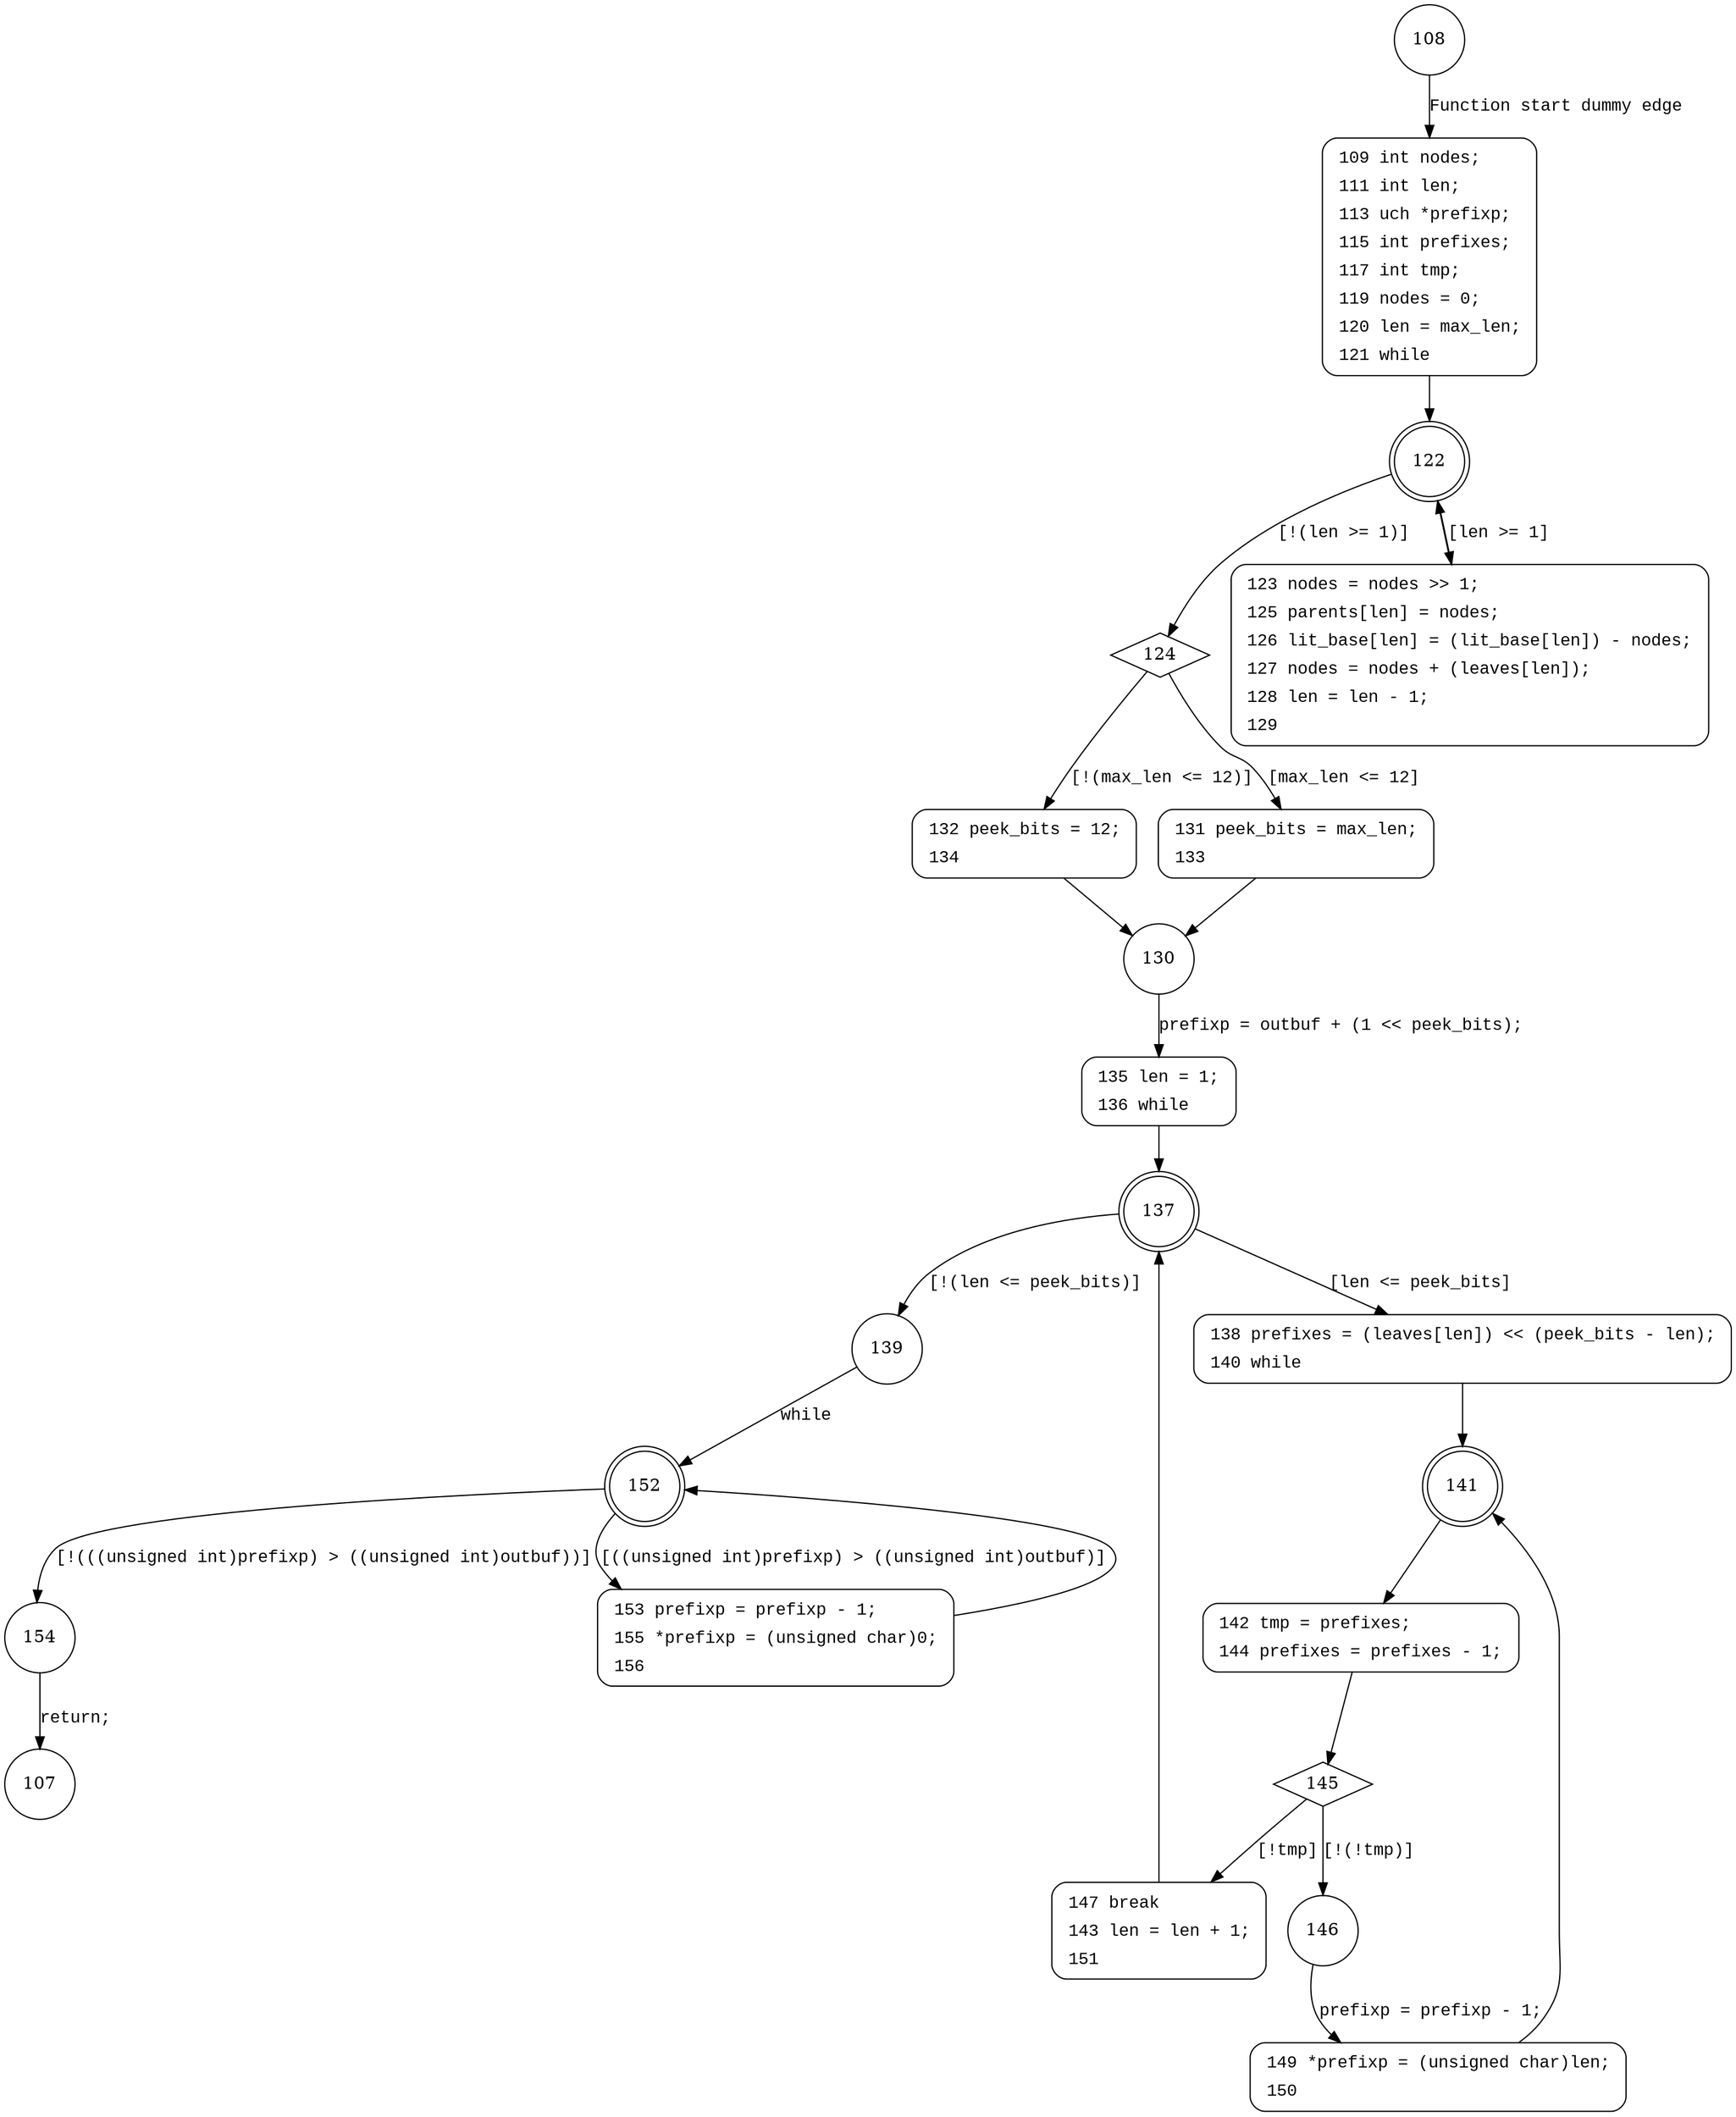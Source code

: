 digraph build_tree1 {
108 [shape="circle"]
109 [shape="circle"]
122 [shape="doublecircle"]
124 [shape="diamond"]
123 [shape="circle"]
132 [shape="circle"]
131 [shape="circle"]
130 [shape="circle"]
135 [shape="circle"]
137 [shape="doublecircle"]
139 [shape="circle"]
138 [shape="circle"]
141 [shape="doublecircle"]
142 [shape="circle"]
145 [shape="diamond"]
146 [shape="circle"]
147 [shape="circle"]
149 [shape="circle"]
152 [shape="doublecircle"]
154 [shape="circle"]
153 [shape="circle"]
107 [shape="circle"]
109 [style="filled,bold" penwidth="1" fillcolor="white" fontname="Courier New" shape="Mrecord" label=<<table border="0" cellborder="0" cellpadding="3" bgcolor="white"><tr><td align="right">109</td><td align="left">int nodes;</td></tr><tr><td align="right">111</td><td align="left">int len;</td></tr><tr><td align="right">113</td><td align="left">uch *prefixp;</td></tr><tr><td align="right">115</td><td align="left">int prefixes;</td></tr><tr><td align="right">117</td><td align="left">int tmp;</td></tr><tr><td align="right">119</td><td align="left">nodes = 0;</td></tr><tr><td align="right">120</td><td align="left">len = max_len;</td></tr><tr><td align="right">121</td><td align="left">while</td></tr></table>>]
109 -> 122[label=""]
123 [style="filled,bold" penwidth="1" fillcolor="white" fontname="Courier New" shape="Mrecord" label=<<table border="0" cellborder="0" cellpadding="3" bgcolor="white"><tr><td align="right">123</td><td align="left">nodes = nodes &gt;&gt; 1;</td></tr><tr><td align="right">125</td><td align="left">parents[len] = nodes;</td></tr><tr><td align="right">126</td><td align="left">lit_base[len] = (lit_base[len]) - nodes;</td></tr><tr><td align="right">127</td><td align="left">nodes = nodes + (leaves[len]);</td></tr><tr><td align="right">128</td><td align="left">len = len - 1;</td></tr><tr><td align="right">129</td><td align="left"></td></tr></table>>]
123 -> 122[label=""]
131 [style="filled,bold" penwidth="1" fillcolor="white" fontname="Courier New" shape="Mrecord" label=<<table border="0" cellborder="0" cellpadding="3" bgcolor="white"><tr><td align="right">131</td><td align="left">peek_bits = max_len;</td></tr><tr><td align="right">133</td><td align="left"></td></tr></table>>]
131 -> 130[label=""]
135 [style="filled,bold" penwidth="1" fillcolor="white" fontname="Courier New" shape="Mrecord" label=<<table border="0" cellborder="0" cellpadding="3" bgcolor="white"><tr><td align="right">135</td><td align="left">len = 1;</td></tr><tr><td align="right">136</td><td align="left">while</td></tr></table>>]
135 -> 137[label=""]
138 [style="filled,bold" penwidth="1" fillcolor="white" fontname="Courier New" shape="Mrecord" label=<<table border="0" cellborder="0" cellpadding="3" bgcolor="white"><tr><td align="right">138</td><td align="left">prefixes = (leaves[len]) &lt;&lt; (peek_bits - len);</td></tr><tr><td align="right">140</td><td align="left">while</td></tr></table>>]
138 -> 141[label=""]
142 [style="filled,bold" penwidth="1" fillcolor="white" fontname="Courier New" shape="Mrecord" label=<<table border="0" cellborder="0" cellpadding="3" bgcolor="white"><tr><td align="right">142</td><td align="left">tmp = prefixes;</td></tr><tr><td align="right">144</td><td align="left">prefixes = prefixes - 1;</td></tr></table>>]
142 -> 145[label=""]
147 [style="filled,bold" penwidth="1" fillcolor="white" fontname="Courier New" shape="Mrecord" label=<<table border="0" cellborder="0" cellpadding="3" bgcolor="white"><tr><td align="right">147</td><td align="left">break</td></tr><tr><td align="right">143</td><td align="left">len = len + 1;</td></tr><tr><td align="right">151</td><td align="left"></td></tr></table>>]
147 -> 137[label=""]
149 [style="filled,bold" penwidth="1" fillcolor="white" fontname="Courier New" shape="Mrecord" label=<<table border="0" cellborder="0" cellpadding="3" bgcolor="white"><tr><td align="right">149</td><td align="left">*prefixp = (unsigned char)len;</td></tr><tr><td align="right">150</td><td align="left"></td></tr></table>>]
149 -> 141[label=""]
153 [style="filled,bold" penwidth="1" fillcolor="white" fontname="Courier New" shape="Mrecord" label=<<table border="0" cellborder="0" cellpadding="3" bgcolor="white"><tr><td align="right">153</td><td align="left">prefixp = prefixp - 1;</td></tr><tr><td align="right">155</td><td align="left">*prefixp = (unsigned char)0;</td></tr><tr><td align="right">156</td><td align="left"></td></tr></table>>]
153 -> 152[label=""]
132 [style="filled,bold" penwidth="1" fillcolor="white" fontname="Courier New" shape="Mrecord" label=<<table border="0" cellborder="0" cellpadding="3" bgcolor="white"><tr><td align="right">132</td><td align="left">peek_bits = 12;</td></tr><tr><td align="right">134</td><td align="left"></td></tr></table>>]
132 -> 130[label=""]
108 -> 109 [label="Function start dummy edge" fontname="Courier New"]
122 -> 124 [label="[!(len >= 1)]" fontname="Courier New"]
122 -> 123 [label="[len >= 1]" fontname="Courier New"]
124 -> 132 [label="[!(max_len <= 12)]" fontname="Courier New"]
124 -> 131 [label="[max_len <= 12]" fontname="Courier New"]
130 -> 135 [label="prefixp = outbuf + (1 << peek_bits);" fontname="Courier New"]
137 -> 139 [label="[!(len <= peek_bits)]" fontname="Courier New"]
137 -> 138 [label="[len <= peek_bits]" fontname="Courier New"]
141 -> 142 [label="" fontname="Courier New"]
145 -> 146 [label="[!(!tmp)]" fontname="Courier New"]
145 -> 147 [label="[!tmp]" fontname="Courier New"]
146 -> 149 [label="prefixp = prefixp - 1;" fontname="Courier New"]
139 -> 152 [label="while" fontname="Courier New"]
152 -> 154 [label="[!(((unsigned int)prefixp) > ((unsigned int)outbuf))]" fontname="Courier New"]
152 -> 153 [label="[((unsigned int)prefixp) > ((unsigned int)outbuf)]" fontname="Courier New"]
154 -> 107 [label="return;" fontname="Courier New"]
}